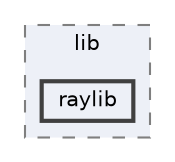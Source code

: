 digraph "neos.components/lib/raylib"
{
 // INTERACTIVE_SVG=YES
 // LATEX_PDF_SIZE
  bgcolor="transparent";
  edge [fontname=Helvetica,fontsize=10,labelfontname=Helvetica,labelfontsize=10];
  node [fontname=Helvetica,fontsize=10,shape=box,height=0.2,width=0.4];
  compound=true
  subgraph clusterdir_a1d9a1d4cad0bd6a3e0f5524b447eb5c {
    graph [ bgcolor="#edf0f7", pencolor="grey50", label="lib", fontname=Helvetica,fontsize=10 style="filled,dashed", URL="dir_a1d9a1d4cad0bd6a3e0f5524b447eb5c.html",tooltip=""]
  dir_d6c09d9ea2589be64c15877e7259b845 [label="raylib", fillcolor="#edf0f7", color="grey25", style="filled,bold", URL="dir_d6c09d9ea2589be64c15877e7259b845.html",tooltip=""];
  }
}
